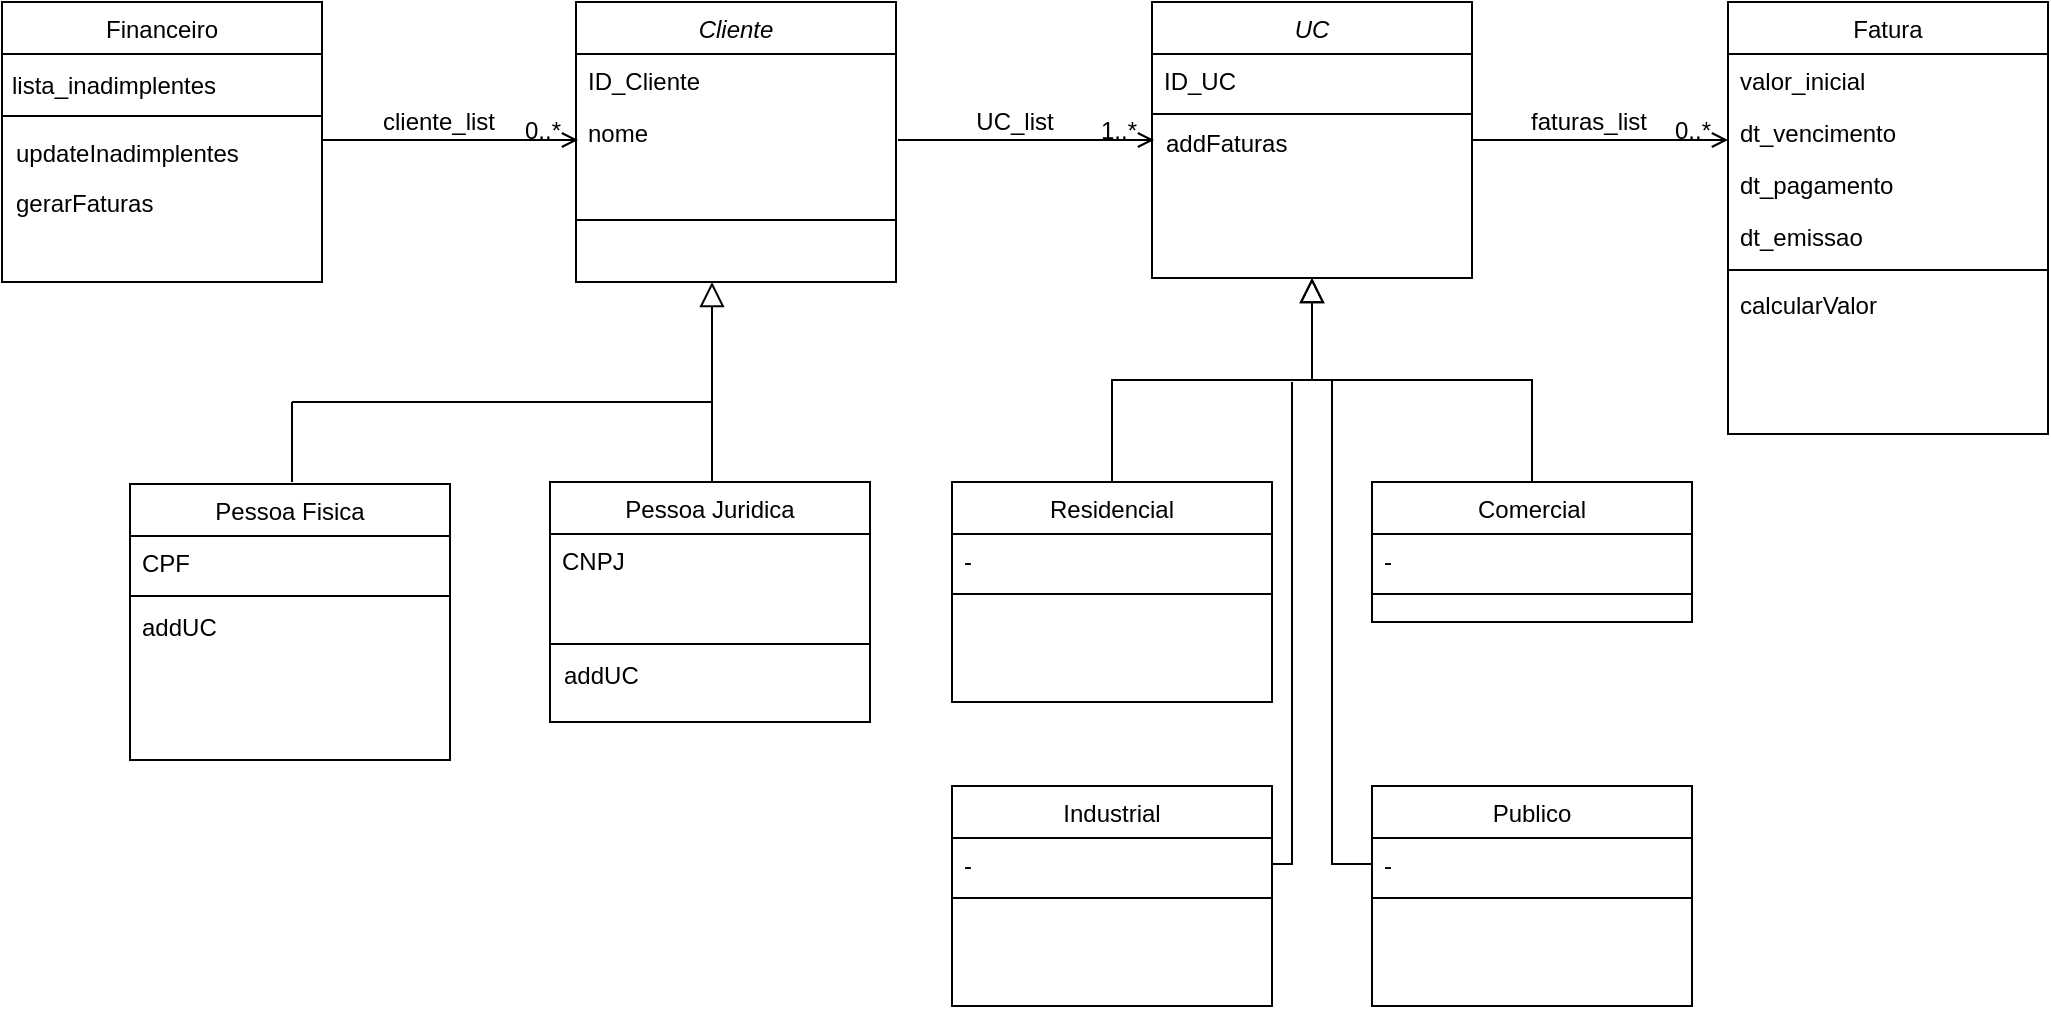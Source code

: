 <mxfile version="18.0.0" type="device"><diagram id="f7VQcRG5hUbVOpKrTLO6" name="Page-1"><mxGraphModel dx="2182" dy="773" grid="1" gridSize="10" guides="1" tooltips="1" connect="1" arrows="1" fold="1" page="1" pageScale="1" pageWidth="827" pageHeight="1169" math="0" shadow="0"><root><mxCell id="0"/><mxCell id="1" parent="0"/><mxCell id="qe5xCFB3RvWl2z7EfTL3-57" value="UC" style="swimlane;fontStyle=2;align=center;verticalAlign=top;childLayout=stackLayout;horizontal=1;startSize=26;horizontalStack=0;resizeParent=1;resizeLast=0;collapsible=1;marginBottom=0;rounded=0;shadow=0;strokeWidth=1;" vertex="1" parent="1"><mxGeometry x="220" y="120" width="160" height="138" as="geometry"><mxRectangle x="230" y="140" width="160" height="26" as="alternateBounds"/></mxGeometry></mxCell><mxCell id="qe5xCFB3RvWl2z7EfTL3-58" value="ID_UC" style="text;align=left;verticalAlign=top;spacingLeft=4;spacingRight=4;overflow=hidden;rotatable=0;points=[[0,0.5],[1,0.5]];portConstraint=eastwest;" vertex="1" parent="qe5xCFB3RvWl2z7EfTL3-57"><mxGeometry y="26" width="160" height="26" as="geometry"/></mxCell><mxCell id="qe5xCFB3RvWl2z7EfTL3-59" value="" style="line;html=1;strokeWidth=1;align=left;verticalAlign=middle;spacingTop=-1;spacingLeft=3;spacingRight=3;rotatable=0;labelPosition=right;points=[];portConstraint=eastwest;" vertex="1" parent="qe5xCFB3RvWl2z7EfTL3-57"><mxGeometry y="52" width="160" height="8" as="geometry"/></mxCell><mxCell id="qe5xCFB3RvWl2z7EfTL3-60" value="Residencial" style="swimlane;fontStyle=0;align=center;verticalAlign=top;childLayout=stackLayout;horizontal=1;startSize=26;horizontalStack=0;resizeParent=1;resizeLast=0;collapsible=1;marginBottom=0;rounded=0;shadow=0;strokeWidth=1;" vertex="1" parent="1"><mxGeometry x="120" y="360" width="160" height="110" as="geometry"><mxRectangle x="130" y="380" width="160" height="26" as="alternateBounds"/></mxGeometry></mxCell><mxCell id="qe5xCFB3RvWl2z7EfTL3-61" value="-&#10;" style="text;align=left;verticalAlign=top;spacingLeft=4;spacingRight=4;overflow=hidden;rotatable=0;points=[[0,0.5],[1,0.5]];portConstraint=eastwest;rounded=0;shadow=0;html=0;" vertex="1" parent="qe5xCFB3RvWl2z7EfTL3-60"><mxGeometry y="26" width="160" height="26" as="geometry"/></mxCell><mxCell id="qe5xCFB3RvWl2z7EfTL3-62" value="" style="line;html=1;strokeWidth=1;align=left;verticalAlign=middle;spacingTop=-1;spacingLeft=3;spacingRight=3;rotatable=0;labelPosition=right;points=[];portConstraint=eastwest;" vertex="1" parent="qe5xCFB3RvWl2z7EfTL3-60"><mxGeometry y="52" width="160" height="8" as="geometry"/></mxCell><mxCell id="qe5xCFB3RvWl2z7EfTL3-63" value="" style="endArrow=block;endSize=10;endFill=0;shadow=0;strokeWidth=1;rounded=0;edgeStyle=orthogonalEdgeStyle;elbow=vertical;" edge="1" parent="1" source="qe5xCFB3RvWl2z7EfTL3-60" target="qe5xCFB3RvWl2z7EfTL3-57"><mxGeometry width="160" relative="1" as="geometry"><mxPoint x="200" y="203" as="sourcePoint"/><mxPoint x="200" y="203" as="targetPoint"/></mxGeometry></mxCell><mxCell id="qe5xCFB3RvWl2z7EfTL3-64" value="Comercial" style="swimlane;fontStyle=0;align=center;verticalAlign=top;childLayout=stackLayout;horizontal=1;startSize=26;horizontalStack=0;resizeParent=1;resizeLast=0;collapsible=1;marginBottom=0;rounded=0;shadow=0;strokeWidth=1;" vertex="1" parent="1"><mxGeometry x="330" y="360" width="160" height="70" as="geometry"><mxRectangle x="340" y="380" width="170" height="26" as="alternateBounds"/></mxGeometry></mxCell><mxCell id="qe5xCFB3RvWl2z7EfTL3-65" value="-&#10;" style="text;align=left;verticalAlign=top;spacingLeft=4;spacingRight=4;overflow=hidden;rotatable=0;points=[[0,0.5],[1,0.5]];portConstraint=eastwest;" vertex="1" parent="qe5xCFB3RvWl2z7EfTL3-64"><mxGeometry y="26" width="160" height="26" as="geometry"/></mxCell><mxCell id="qe5xCFB3RvWl2z7EfTL3-66" value="" style="line;html=1;strokeWidth=1;align=left;verticalAlign=middle;spacingTop=-1;spacingLeft=3;spacingRight=3;rotatable=0;labelPosition=right;points=[];portConstraint=eastwest;" vertex="1" parent="qe5xCFB3RvWl2z7EfTL3-64"><mxGeometry y="52" width="160" height="8" as="geometry"/></mxCell><mxCell id="qe5xCFB3RvWl2z7EfTL3-67" value="" style="endArrow=block;endSize=10;endFill=0;shadow=0;strokeWidth=1;rounded=0;edgeStyle=elbowEdgeStyle;elbow=vertical;" edge="1" parent="1" source="qe5xCFB3RvWl2z7EfTL3-64" target="qe5xCFB3RvWl2z7EfTL3-57"><mxGeometry width="160" relative="1" as="geometry"><mxPoint x="210" y="373" as="sourcePoint"/><mxPoint x="310" y="271" as="targetPoint"/></mxGeometry></mxCell><mxCell id="qe5xCFB3RvWl2z7EfTL3-68" value="Fatura" style="swimlane;fontStyle=0;align=center;verticalAlign=top;childLayout=stackLayout;horizontal=1;startSize=26;horizontalStack=0;resizeParent=1;resizeLast=0;collapsible=1;marginBottom=0;rounded=0;shadow=0;strokeWidth=1;" vertex="1" parent="1"><mxGeometry x="508" y="120" width="160" height="216" as="geometry"><mxRectangle x="550" y="140" width="160" height="26" as="alternateBounds"/></mxGeometry></mxCell><mxCell id="qe5xCFB3RvWl2z7EfTL3-69" value="valor_inicial" style="text;align=left;verticalAlign=top;spacingLeft=4;spacingRight=4;overflow=hidden;rotatable=0;points=[[0,0.5],[1,0.5]];portConstraint=eastwest;" vertex="1" parent="qe5xCFB3RvWl2z7EfTL3-68"><mxGeometry y="26" width="160" height="26" as="geometry"/></mxCell><mxCell id="qe5xCFB3RvWl2z7EfTL3-70" value="dt_vencimento" style="text;align=left;verticalAlign=top;spacingLeft=4;spacingRight=4;overflow=hidden;rotatable=0;points=[[0,0.5],[1,0.5]];portConstraint=eastwest;rounded=0;shadow=0;html=0;" vertex="1" parent="qe5xCFB3RvWl2z7EfTL3-68"><mxGeometry y="52" width="160" height="26" as="geometry"/></mxCell><mxCell id="qe5xCFB3RvWl2z7EfTL3-71" value="dt_pagamento" style="text;align=left;verticalAlign=top;spacingLeft=4;spacingRight=4;overflow=hidden;rotatable=0;points=[[0,0.5],[1,0.5]];portConstraint=eastwest;rounded=0;shadow=0;html=0;" vertex="1" parent="qe5xCFB3RvWl2z7EfTL3-68"><mxGeometry y="78" width="160" height="26" as="geometry"/></mxCell><mxCell id="qe5xCFB3RvWl2z7EfTL3-72" value="dt_emissao" style="text;align=left;verticalAlign=top;spacingLeft=4;spacingRight=4;overflow=hidden;rotatable=0;points=[[0,0.5],[1,0.5]];portConstraint=eastwest;rounded=0;shadow=0;html=0;" vertex="1" parent="qe5xCFB3RvWl2z7EfTL3-68"><mxGeometry y="104" width="160" height="26" as="geometry"/></mxCell><mxCell id="qe5xCFB3RvWl2z7EfTL3-73" value="" style="line;html=1;strokeWidth=1;align=left;verticalAlign=middle;spacingTop=-1;spacingLeft=3;spacingRight=3;rotatable=0;labelPosition=right;points=[];portConstraint=eastwest;" vertex="1" parent="qe5xCFB3RvWl2z7EfTL3-68"><mxGeometry y="130" width="160" height="8" as="geometry"/></mxCell><mxCell id="qe5xCFB3RvWl2z7EfTL3-74" value="calcularValor" style="text;align=left;verticalAlign=top;spacingLeft=4;spacingRight=4;overflow=hidden;rotatable=0;points=[[0,0.5],[1,0.5]];portConstraint=eastwest;" vertex="1" parent="qe5xCFB3RvWl2z7EfTL3-68"><mxGeometry y="138" width="160" height="26" as="geometry"/></mxCell><mxCell id="qe5xCFB3RvWl2z7EfTL3-75" value="" style="endArrow=open;shadow=0;strokeWidth=1;rounded=0;endFill=1;edgeStyle=elbowEdgeStyle;elbow=vertical;" edge="1" parent="1" source="qe5xCFB3RvWl2z7EfTL3-57" target="qe5xCFB3RvWl2z7EfTL3-68"><mxGeometry x="0.5" y="41" relative="1" as="geometry"><mxPoint x="380" y="192" as="sourcePoint"/><mxPoint x="540" y="192" as="targetPoint"/><mxPoint x="-40" y="32" as="offset"/></mxGeometry></mxCell><mxCell id="qe5xCFB3RvWl2z7EfTL3-76" value="0..*" style="resizable=0;align=right;verticalAlign=bottom;labelBackgroundColor=none;fontSize=12;" connectable="0" vertex="1" parent="qe5xCFB3RvWl2z7EfTL3-75"><mxGeometry x="1" relative="1" as="geometry"><mxPoint x="-7" y="4" as="offset"/></mxGeometry></mxCell><mxCell id="qe5xCFB3RvWl2z7EfTL3-77" value="faturas_list" style="text;html=1;resizable=0;points=[];;align=center;verticalAlign=middle;labelBackgroundColor=none;rounded=0;shadow=0;strokeWidth=1;fontSize=12;" vertex="1" connectable="0" parent="qe5xCFB3RvWl2z7EfTL3-75"><mxGeometry x="0.5" y="49" relative="1" as="geometry"><mxPoint x="-38" y="40" as="offset"/></mxGeometry></mxCell><mxCell id="qe5xCFB3RvWl2z7EfTL3-78" value="Cliente" style="swimlane;fontStyle=2;align=center;verticalAlign=top;childLayout=stackLayout;horizontal=1;startSize=26;horizontalStack=0;resizeParent=1;resizeLast=0;collapsible=1;marginBottom=0;rounded=0;shadow=0;strokeWidth=1;" vertex="1" parent="1"><mxGeometry x="-68" y="120" width="160" height="140" as="geometry"><mxRectangle x="230" y="140" width="160" height="26" as="alternateBounds"/></mxGeometry></mxCell><mxCell id="qe5xCFB3RvWl2z7EfTL3-79" value="ID_Cliente" style="text;align=left;verticalAlign=top;spacingLeft=4;spacingRight=4;overflow=hidden;rotatable=0;points=[[0,0.5],[1,0.5]];portConstraint=eastwest;" vertex="1" parent="qe5xCFB3RvWl2z7EfTL3-78"><mxGeometry y="26" width="160" height="26" as="geometry"/></mxCell><mxCell id="qe5xCFB3RvWl2z7EfTL3-80" value="nome" style="text;align=left;verticalAlign=top;spacingLeft=4;spacingRight=4;overflow=hidden;rotatable=0;points=[[0,0.5],[1,0.5]];portConstraint=eastwest;rounded=0;shadow=0;html=0;" vertex="1" parent="qe5xCFB3RvWl2z7EfTL3-78"><mxGeometry y="52" width="160" height="26" as="geometry"/></mxCell><mxCell id="qe5xCFB3RvWl2z7EfTL3-81" value="" style="line;html=1;strokeWidth=1;align=left;verticalAlign=middle;spacingTop=-1;spacingLeft=3;spacingRight=3;rotatable=0;labelPosition=right;points=[];portConstraint=eastwest;" vertex="1" parent="qe5xCFB3RvWl2z7EfTL3-78"><mxGeometry y="78" width="160" height="62" as="geometry"/></mxCell><mxCell id="qe5xCFB3RvWl2z7EfTL3-82" value="" style="endArrow=open;shadow=0;strokeWidth=1;rounded=0;endFill=1;edgeStyle=elbowEdgeStyle;elbow=vertical;" edge="1" parent="1"><mxGeometry x="0.5" y="41" relative="1" as="geometry"><mxPoint x="93" y="189" as="sourcePoint"/><mxPoint x="221" y="189" as="targetPoint"/><mxPoint x="-40" y="32" as="offset"/></mxGeometry></mxCell><mxCell id="qe5xCFB3RvWl2z7EfTL3-83" value="1..*" style="resizable=0;align=right;verticalAlign=bottom;labelBackgroundColor=none;fontSize=12;" connectable="0" vertex="1" parent="qe5xCFB3RvWl2z7EfTL3-82"><mxGeometry x="1" relative="1" as="geometry"><mxPoint x="-7" y="4" as="offset"/></mxGeometry></mxCell><mxCell id="qe5xCFB3RvWl2z7EfTL3-84" value="UC_list" style="text;html=1;resizable=0;points=[];;align=center;verticalAlign=middle;labelBackgroundColor=none;rounded=0;shadow=0;strokeWidth=1;fontSize=12;" vertex="1" connectable="0" parent="qe5xCFB3RvWl2z7EfTL3-82"><mxGeometry x="0.5" y="49" relative="1" as="geometry"><mxPoint x="-38" y="40" as="offset"/></mxGeometry></mxCell><mxCell id="qe5xCFB3RvWl2z7EfTL3-85" value="Pessoa Fisica" style="swimlane;fontStyle=0;align=center;verticalAlign=top;childLayout=stackLayout;horizontal=1;startSize=26;horizontalStack=0;resizeParent=1;resizeLast=0;collapsible=1;marginBottom=0;rounded=0;shadow=0;strokeWidth=1;" vertex="1" parent="1"><mxGeometry x="-291" y="361" width="160" height="138" as="geometry"><mxRectangle x="130" y="380" width="160" height="26" as="alternateBounds"/></mxGeometry></mxCell><mxCell id="qe5xCFB3RvWl2z7EfTL3-86" value="CPF" style="text;align=left;verticalAlign=top;spacingLeft=4;spacingRight=4;overflow=hidden;rotatable=0;points=[[0,0.5],[1,0.5]];portConstraint=eastwest;" vertex="1" parent="qe5xCFB3RvWl2z7EfTL3-85"><mxGeometry y="26" width="160" height="26" as="geometry"/></mxCell><mxCell id="qe5xCFB3RvWl2z7EfTL3-87" value="" style="line;html=1;strokeWidth=1;align=left;verticalAlign=middle;spacingTop=-1;spacingLeft=3;spacingRight=3;rotatable=0;labelPosition=right;points=[];portConstraint=eastwest;" vertex="1" parent="qe5xCFB3RvWl2z7EfTL3-85"><mxGeometry y="52" width="160" height="8" as="geometry"/></mxCell><mxCell id="qe5xCFB3RvWl2z7EfTL3-88" value="Pessoa Juridica" style="swimlane;fontStyle=0;align=center;verticalAlign=top;childLayout=stackLayout;horizontal=1;startSize=26;horizontalStack=0;resizeParent=1;resizeLast=0;collapsible=1;marginBottom=0;rounded=0;shadow=0;strokeWidth=1;" vertex="1" parent="1"><mxGeometry x="-81" y="360" width="160" height="120" as="geometry"><mxRectangle x="340" y="380" width="170" height="26" as="alternateBounds"/></mxGeometry></mxCell><mxCell id="qe5xCFB3RvWl2z7EfTL3-89" value="CNPJ" style="text;align=left;verticalAlign=top;spacingLeft=4;spacingRight=4;overflow=hidden;rotatable=0;points=[[0,0.5],[1,0.5]];portConstraint=eastwest;" vertex="1" parent="qe5xCFB3RvWl2z7EfTL3-88"><mxGeometry y="26" width="160" height="26" as="geometry"/></mxCell><mxCell id="qe5xCFB3RvWl2z7EfTL3-90" value="" style="line;html=1;strokeWidth=1;align=left;verticalAlign=middle;spacingTop=-1;spacingLeft=3;spacingRight=3;rotatable=0;labelPosition=right;points=[];portConstraint=eastwest;" vertex="1" parent="qe5xCFB3RvWl2z7EfTL3-88"><mxGeometry y="52" width="160" height="58" as="geometry"/></mxCell><mxCell id="qe5xCFB3RvWl2z7EfTL3-91" value="" style="endArrow=block;endSize=10;endFill=0;shadow=0;strokeWidth=1;rounded=0;edgeStyle=elbowEdgeStyle;elbow=vertical;" edge="1" parent="1" source="qe5xCFB3RvWl2z7EfTL3-88" target="qe5xCFB3RvWl2z7EfTL3-81"><mxGeometry width="160" relative="1" as="geometry"><mxPoint x="-201" y="374" as="sourcePoint"/><mxPoint x="-111" y="259" as="targetPoint"/><Array as="points"><mxPoint y="320"/></Array></mxGeometry></mxCell><mxCell id="qe5xCFB3RvWl2z7EfTL3-92" value="" style="endArrow=none;html=1;rounded=0;" edge="1" parent="1"><mxGeometry width="50" height="50" relative="1" as="geometry"><mxPoint x="-210" y="360" as="sourcePoint"/><mxPoint x="-210" y="320" as="targetPoint"/></mxGeometry></mxCell><mxCell id="qe5xCFB3RvWl2z7EfTL3-93" value="" style="endArrow=none;html=1;rounded=0;" edge="1" parent="1"><mxGeometry width="50" height="50" relative="1" as="geometry"><mxPoint x="-210" y="320" as="sourcePoint"/><mxPoint y="320" as="targetPoint"/></mxGeometry></mxCell><mxCell id="qe5xCFB3RvWl2z7EfTL3-94" value="addUC" style="text;align=left;verticalAlign=top;spacingLeft=4;spacingRight=4;overflow=hidden;rotatable=0;points=[[0,0.5],[1,0.5]];portConstraint=eastwest;" vertex="1" parent="1"><mxGeometry x="-291" y="419" width="160" height="26" as="geometry"/></mxCell><mxCell id="qe5xCFB3RvWl2z7EfTL3-95" value="addUC" style="text;align=left;verticalAlign=top;spacingLeft=4;spacingRight=4;overflow=hidden;rotatable=0;points=[[0,0.5],[1,0.5]];portConstraint=eastwest;" vertex="1" parent="1"><mxGeometry x="-80" y="443" width="160" height="26" as="geometry"/></mxCell><mxCell id="qe5xCFB3RvWl2z7EfTL3-96" value="Industrial" style="swimlane;fontStyle=0;align=center;verticalAlign=top;childLayout=stackLayout;horizontal=1;startSize=26;horizontalStack=0;resizeParent=1;resizeLast=0;collapsible=1;marginBottom=0;rounded=0;shadow=0;strokeWidth=1;" vertex="1" parent="1"><mxGeometry x="120" y="512" width="160" height="110" as="geometry"><mxRectangle x="130" y="380" width="160" height="26" as="alternateBounds"/></mxGeometry></mxCell><mxCell id="qe5xCFB3RvWl2z7EfTL3-97" value="-&#10;" style="text;align=left;verticalAlign=top;spacingLeft=4;spacingRight=4;overflow=hidden;rotatable=0;points=[[0,0.5],[1,0.5]];portConstraint=eastwest;rounded=0;shadow=0;html=0;" vertex="1" parent="qe5xCFB3RvWl2z7EfTL3-96"><mxGeometry y="26" width="160" height="26" as="geometry"/></mxCell><mxCell id="qe5xCFB3RvWl2z7EfTL3-98" value="" style="line;html=1;strokeWidth=1;align=left;verticalAlign=middle;spacingTop=-1;spacingLeft=3;spacingRight=3;rotatable=0;labelPosition=right;points=[];portConstraint=eastwest;" vertex="1" parent="qe5xCFB3RvWl2z7EfTL3-96"><mxGeometry y="52" width="160" height="8" as="geometry"/></mxCell><mxCell id="qe5xCFB3RvWl2z7EfTL3-99" value="Publico" style="swimlane;fontStyle=0;align=center;verticalAlign=top;childLayout=stackLayout;horizontal=1;startSize=26;horizontalStack=0;resizeParent=1;resizeLast=0;collapsible=1;marginBottom=0;rounded=0;shadow=0;strokeWidth=1;" vertex="1" parent="1"><mxGeometry x="330" y="512" width="160" height="110" as="geometry"><mxRectangle x="130" y="380" width="160" height="26" as="alternateBounds"/></mxGeometry></mxCell><mxCell id="qe5xCFB3RvWl2z7EfTL3-100" value="-&#10;" style="text;align=left;verticalAlign=top;spacingLeft=4;spacingRight=4;overflow=hidden;rotatable=0;points=[[0,0.5],[1,0.5]];portConstraint=eastwest;rounded=0;shadow=0;html=0;" vertex="1" parent="qe5xCFB3RvWl2z7EfTL3-99"><mxGeometry y="26" width="160" height="26" as="geometry"/></mxCell><mxCell id="qe5xCFB3RvWl2z7EfTL3-101" value="" style="line;html=1;strokeWidth=1;align=left;verticalAlign=middle;spacingTop=-1;spacingLeft=3;spacingRight=3;rotatable=0;labelPosition=right;points=[];portConstraint=eastwest;" vertex="1" parent="qe5xCFB3RvWl2z7EfTL3-99"><mxGeometry y="52" width="160" height="8" as="geometry"/></mxCell><mxCell id="qe5xCFB3RvWl2z7EfTL3-102" value="" style="edgeStyle=orthogonalEdgeStyle;rounded=0;orthogonalLoop=1;jettySize=auto;html=1;endArrow=none;endFill=0;exitX=1;exitY=0.5;exitDx=0;exitDy=0;" edge="1" parent="1" source="qe5xCFB3RvWl2z7EfTL3-97"><mxGeometry relative="1" as="geometry"><mxPoint x="290" y="310" as="targetPoint"/><Array as="points"><mxPoint x="290" y="551"/><mxPoint x="290" y="310"/></Array></mxGeometry></mxCell><mxCell id="qe5xCFB3RvWl2z7EfTL3-103" value="" style="edgeStyle=orthogonalEdgeStyle;rounded=0;orthogonalLoop=1;jettySize=auto;html=1;endArrow=none;endFill=0;exitX=0;exitY=0.5;exitDx=0;exitDy=0;" edge="1" parent="1" source="qe5xCFB3RvWl2z7EfTL3-100"><mxGeometry relative="1" as="geometry"><mxPoint x="300" y="550.5" as="sourcePoint"/><mxPoint x="310" y="309.5" as="targetPoint"/><Array as="points"><mxPoint x="310" y="551"/></Array></mxGeometry></mxCell><mxCell id="qe5xCFB3RvWl2z7EfTL3-104" value="Financeiro" style="swimlane;fontStyle=0;align=center;verticalAlign=top;childLayout=stackLayout;horizontal=1;startSize=26;horizontalStack=0;resizeParent=1;resizeLast=0;collapsible=1;marginBottom=0;rounded=0;shadow=0;strokeWidth=1;" vertex="1" parent="1"><mxGeometry x="-355" y="120" width="160" height="140" as="geometry"><mxRectangle x="230" y="140" width="160" height="26" as="alternateBounds"/></mxGeometry></mxCell><mxCell id="qe5xCFB3RvWl2z7EfTL3-105" value="" style="line;html=1;strokeWidth=1;align=left;verticalAlign=middle;spacingTop=-1;spacingLeft=3;spacingRight=3;rotatable=0;labelPosition=right;points=[];portConstraint=eastwest;" vertex="1" parent="qe5xCFB3RvWl2z7EfTL3-104"><mxGeometry y="26" width="160" height="62" as="geometry"/></mxCell><mxCell id="qe5xCFB3RvWl2z7EfTL3-106" value="" style="endArrow=open;shadow=0;strokeWidth=1;rounded=0;endFill=1;edgeStyle=elbowEdgeStyle;elbow=vertical;" edge="1" parent="1"><mxGeometry x="0.5" y="41" relative="1" as="geometry"><mxPoint x="-195" y="189" as="sourcePoint"/><mxPoint x="-67" y="189" as="targetPoint"/><mxPoint x="-40" y="32" as="offset"/></mxGeometry></mxCell><mxCell id="qe5xCFB3RvWl2z7EfTL3-107" value="0..*" style="resizable=0;align=right;verticalAlign=bottom;labelBackgroundColor=none;fontSize=12;" connectable="0" vertex="1" parent="qe5xCFB3RvWl2z7EfTL3-106"><mxGeometry x="1" relative="1" as="geometry"><mxPoint x="-7" y="4" as="offset"/></mxGeometry></mxCell><mxCell id="qe5xCFB3RvWl2z7EfTL3-108" value="cliente_list" style="text;html=1;resizable=0;points=[];;align=center;verticalAlign=middle;labelBackgroundColor=none;rounded=0;shadow=0;strokeWidth=1;fontSize=12;" vertex="1" connectable="0" parent="qe5xCFB3RvWl2z7EfTL3-106"><mxGeometry x="0.5" y="49" relative="1" as="geometry"><mxPoint x="-38" y="40" as="offset"/></mxGeometry></mxCell><mxCell id="qe5xCFB3RvWl2z7EfTL3-109" value="lista_inadimplentes" style="text;align=left;verticalAlign=top;spacingLeft=4;spacingRight=4;overflow=hidden;rotatable=0;points=[[0,0.5],[1,0.5]];portConstraint=eastwest;" vertex="1" parent="1"><mxGeometry x="-356" y="148" width="160" height="26" as="geometry"/></mxCell><mxCell id="qe5xCFB3RvWl2z7EfTL3-110" value="updateInadimplentes" style="text;align=left;verticalAlign=top;spacingLeft=4;spacingRight=4;overflow=hidden;rotatable=0;points=[[0,0.5],[1,0.5]];portConstraint=eastwest;" vertex="1" parent="1"><mxGeometry x="-354" y="182" width="160" height="26" as="geometry"/></mxCell><mxCell id="qe5xCFB3RvWl2z7EfTL3-111" value="gerarFaturas" style="text;align=left;verticalAlign=top;spacingLeft=4;spacingRight=4;overflow=hidden;rotatable=0;points=[[0,0.5],[1,0.5]];portConstraint=eastwest;" vertex="1" parent="1"><mxGeometry x="-354" y="207" width="160" height="26" as="geometry"/></mxCell><mxCell id="qe5xCFB3RvWl2z7EfTL3-112" value="addFaturas" style="text;align=left;verticalAlign=top;spacingLeft=4;spacingRight=4;overflow=hidden;rotatable=0;points=[[0,0.5],[1,0.5]];portConstraint=eastwest;" vertex="1" parent="1"><mxGeometry x="221" y="177" width="160" height="26" as="geometry"/></mxCell></root></mxGraphModel></diagram></mxfile>